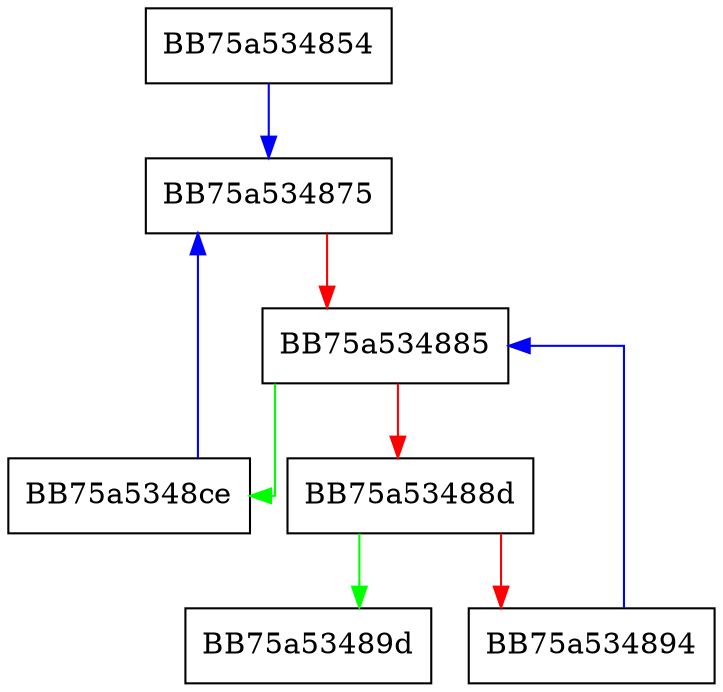 digraph GetContextIndex {
  node [shape="box"];
  graph [splines=ortho];
  BB75a534854 -> BB75a534875 [color="blue"];
  BB75a534875 -> BB75a534885 [color="red"];
  BB75a534885 -> BB75a5348ce [color="green"];
  BB75a534885 -> BB75a53488d [color="red"];
  BB75a53488d -> BB75a53489d [color="green"];
  BB75a53488d -> BB75a534894 [color="red"];
  BB75a534894 -> BB75a534885 [color="blue"];
  BB75a5348ce -> BB75a534875 [color="blue"];
}